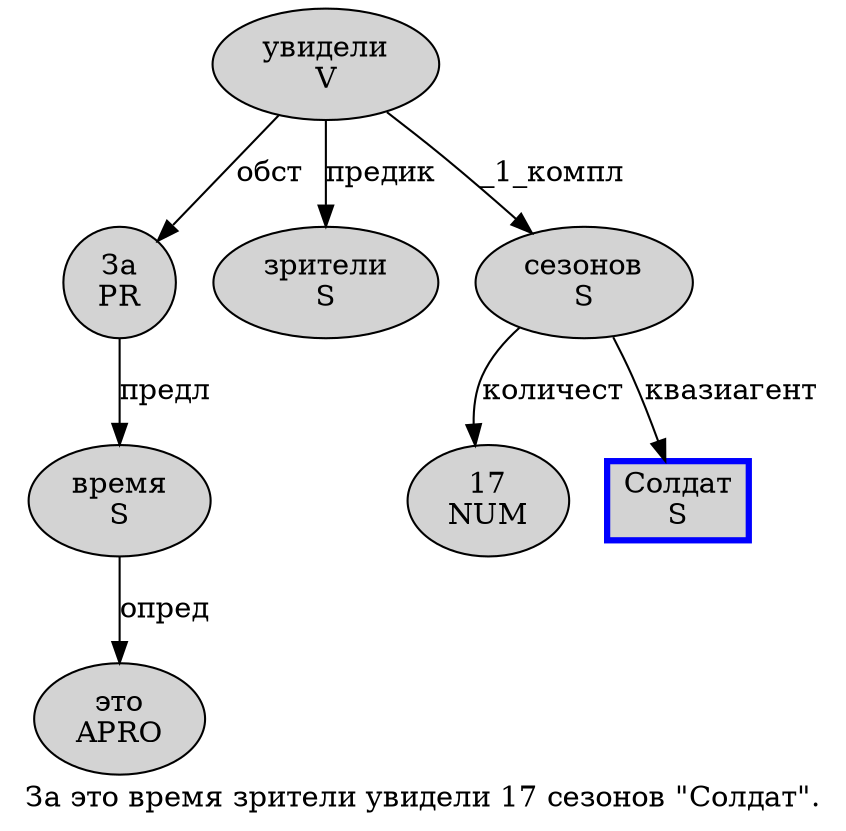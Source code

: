 digraph SENTENCE_454 {
	graph [label="За это время зрители увидели 17 сезонов \"Солдат\"."]
	node [style=filled]
		0 [label="За
PR" color="" fillcolor=lightgray penwidth=1 shape=ellipse]
		1 [label="это
APRO" color="" fillcolor=lightgray penwidth=1 shape=ellipse]
		2 [label="время
S" color="" fillcolor=lightgray penwidth=1 shape=ellipse]
		3 [label="зрители
S" color="" fillcolor=lightgray penwidth=1 shape=ellipse]
		4 [label="увидели
V" color="" fillcolor=lightgray penwidth=1 shape=ellipse]
		5 [label="17
NUM" color="" fillcolor=lightgray penwidth=1 shape=ellipse]
		6 [label="сезонов
S" color="" fillcolor=lightgray penwidth=1 shape=ellipse]
		8 [label="Солдат
S" color=blue fillcolor=lightgray penwidth=3 shape=box]
			4 -> 0 [label="обст"]
			4 -> 3 [label="предик"]
			4 -> 6 [label="_1_компл"]
			2 -> 1 [label="опред"]
			0 -> 2 [label="предл"]
			6 -> 5 [label="количест"]
			6 -> 8 [label="квазиагент"]
}